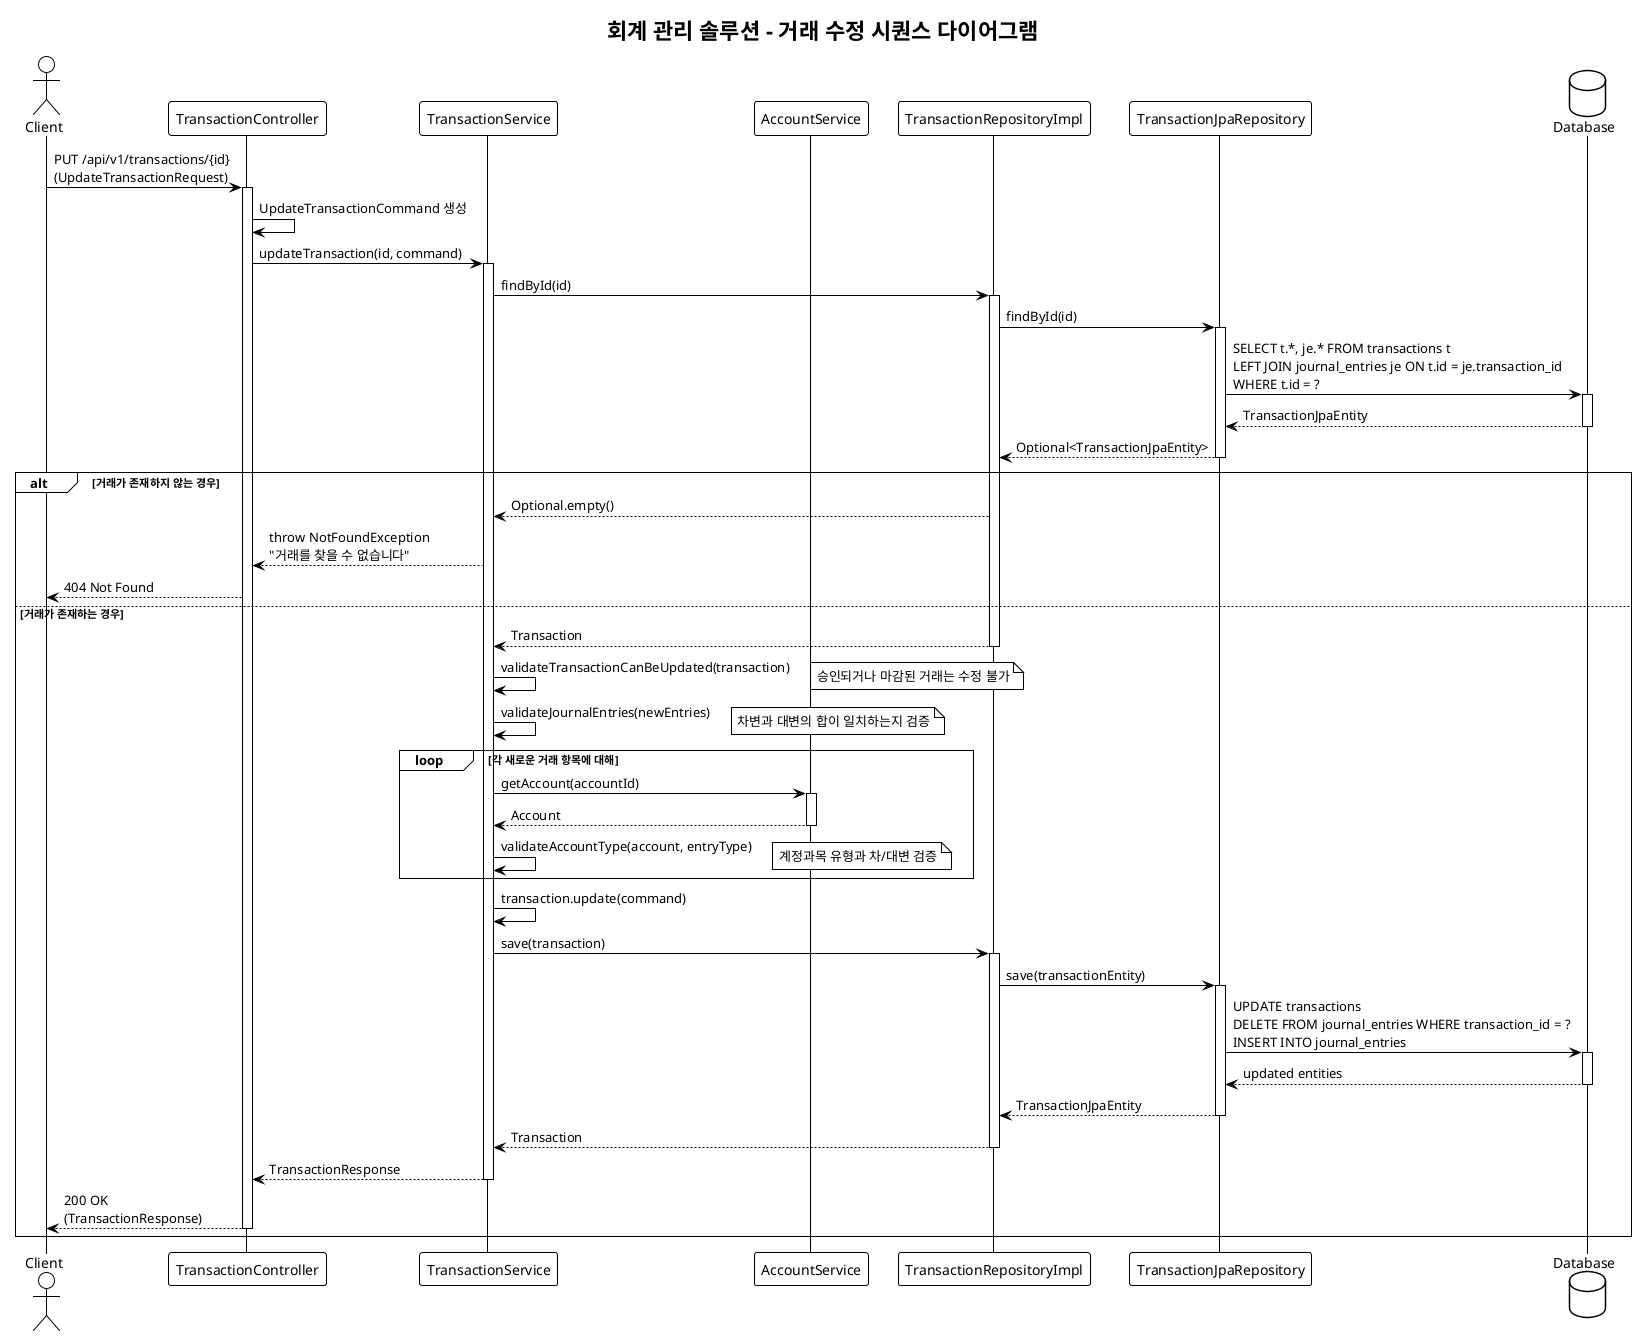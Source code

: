 @startuml Sequence Diagram - Update Transaction

!theme plain
title 회계 관리 솔루션 - 거래 수정 시퀀스 다이어그램

actor Client
participant "TransactionController" as Controller
participant "TransactionService" as Service
participant "AccountService" as AccountService
participant "TransactionRepositoryImpl" as Repository
participant "TransactionJpaRepository" as JpaRepo
database "Database" as DB

Client -> Controller: PUT /api/v1/transactions/{id}\n(UpdateTransactionRequest)
activate Controller

Controller -> Controller: UpdateTransactionCommand 생성

Controller -> Service: updateTransaction(id, command)
activate Service

' 기존 거래 조회
Service -> Repository: findById(id)
activate Repository
Repository -> JpaRepo: findById(id)
activate JpaRepo
JpaRepo -> DB: SELECT t.*, je.* FROM transactions t\nLEFT JOIN journal_entries je ON t.id = je.transaction_id\nWHERE t.id = ?
activate DB
DB --> JpaRepo: TransactionJpaEntity
deactivate DB
JpaRepo --> Repository: Optional<TransactionJpaEntity>
deactivate JpaRepo

alt 거래가 존재하지 않는 경우
    Repository --> Service: Optional.empty()
    Service --> Controller: throw NotFoundException\n"거래를 찾을 수 없습니다"
    Controller --> Client: 404 Not Found
else 거래가 존재하는 경우
    Repository --> Service: Transaction
    deactivate Repository

    ' 거래 상태 검증
    Service -> Service: validateTransactionCanBeUpdated(transaction)
    note right: 승인되거나 마감된 거래는 수정 불가

    ' 새로운 거래 항목 검증
    Service -> Service: validateJournalEntries(newEntries)
    note right: 차변과 대변의 합이 일치하는지 검증

    ' 계정과목 존재 여부 검증
    loop 각 새로운 거래 항목에 대해
        Service -> AccountService: getAccount(accountId)
        activate AccountService
        AccountService --> Service: Account
        deactivate AccountService

        Service -> Service: validateAccountType(account, entryType)
        note right: 계정과목 유형과 차/대변 검증
    end

    ' 거래 업데이트
    Service -> Service: transaction.update(command)

    ' 거래 저장
    Service -> Repository: save(transaction)
    activate Repository
    Repository -> JpaRepo: save(transactionEntity)
    activate JpaRepo
    JpaRepo -> DB: UPDATE transactions\nDELETE FROM journal_entries WHERE transaction_id = ?\nINSERT INTO journal_entries
    activate DB
    DB --> JpaRepo: updated entities
    deactivate DB
    JpaRepo --> Repository: TransactionJpaEntity
    deactivate JpaRepo
    Repository --> Service: Transaction
    deactivate Repository

    Service --> Controller: TransactionResponse
    deactivate Service

    Controller --> Client: 200 OK\n(TransactionResponse)
    deactivate Controller
end

@enduml
